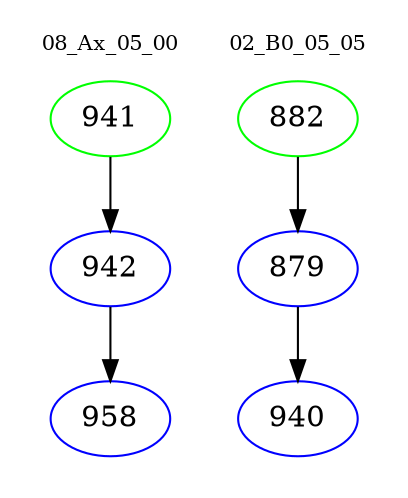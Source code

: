 digraph{
subgraph cluster_0 {
color = white
label = "08_Ax_05_00";
fontsize=10;
T0_941 [label="941", color="green"]
T0_941 -> T0_942 [color="black"]
T0_942 [label="942", color="blue"]
T0_942 -> T0_958 [color="black"]
T0_958 [label="958", color="blue"]
}
subgraph cluster_1 {
color = white
label = "02_B0_05_05";
fontsize=10;
T1_882 [label="882", color="green"]
T1_882 -> T1_879 [color="black"]
T1_879 [label="879", color="blue"]
T1_879 -> T1_940 [color="black"]
T1_940 [label="940", color="blue"]
}
}

